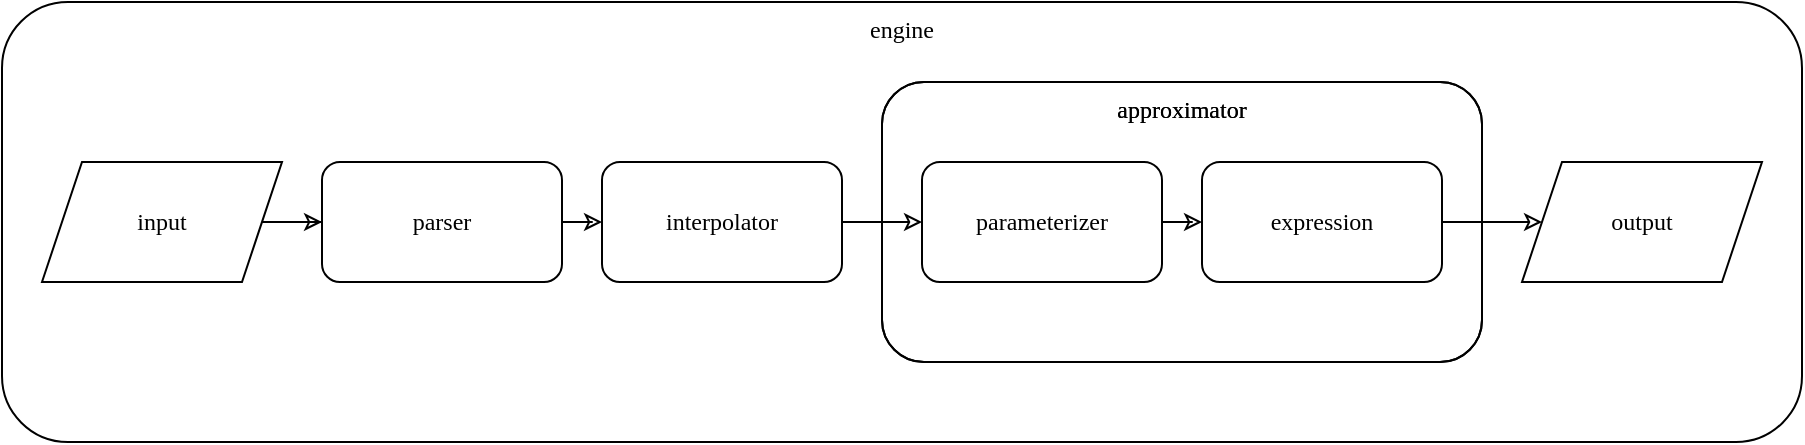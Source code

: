 <mxfile version="26.2.9">
  <diagram name="Page-1" id="W9_oqjEX3XN8SL4kZTz6">
    <mxGraphModel dx="1126" dy="669" grid="1" gridSize="10" guides="1" tooltips="1" connect="1" arrows="1" fold="1" page="1" pageScale="1" pageWidth="1169" pageHeight="827" math="0" shadow="0">
      <root>
        <mxCell id="0" />
        <mxCell id="1" parent="0" />
        <mxCell id="2fAbiAuBv8CrH87zVZGK-1" value="&lt;div&gt;engine&lt;/div&gt;&lt;div&gt;&lt;br&gt;&lt;/div&gt;" style="rounded=1;whiteSpace=wrap;html=1;fillColor=none;align=center;fontColor=light-dark(#000000,#FFFFFF);verticalAlign=top;spacingTop=0;fontFamily=Jetbrains Mono;fontSize=12;fillOpacity=0;" vertex="1" parent="1">
          <mxGeometry x="40" y="40" width="900" height="220" as="geometry" />
        </mxCell>
        <mxCell id="2fAbiAuBv8CrH87zVZGK-2" value="&lt;div&gt;approximator&lt;/div&gt;" style="rounded=1;whiteSpace=wrap;html=1;verticalAlign=top;fillColor=none;align=center;fontFamily=Jetbrains Mono;fontSize=12;fontColor=light-dark(#000000,#FFFFFF);fillOpacity=0;" vertex="1" parent="1">
          <mxGeometry x="480" y="80" width="300" height="140" as="geometry" />
        </mxCell>
        <mxCell id="2fAbiAuBv8CrH87zVZGK-3" value="&lt;div&gt;approximator&lt;/div&gt;" style="rounded=1;whiteSpace=wrap;html=1;verticalAlign=top;fillColor=none;align=center;fontFamily=Jetbrains Mono;fontSize=12;fontColor=light-dark(#000000,#FFFFFF);fillOpacity=0;" vertex="1" parent="1">
          <mxGeometry x="480" y="80" width="300" height="140" as="geometry" />
        </mxCell>
        <mxCell id="2fAbiAuBv8CrH87zVZGK-4" value="" style="edgeStyle=orthogonalEdgeStyle;rounded=1;orthogonalLoop=1;jettySize=auto;html=1;fontFamily=Jetbrains Mono;fontSize=12;fontColor=light-dark(#000000,#FFFFFF);fillOpacity=0;" edge="1" parent="1" source="2fAbiAuBv8CrH87zVZGK-5" target="2fAbiAuBv8CrH87zVZGK-7">
          <mxGeometry relative="1" as="geometry" />
        </mxCell>
        <mxCell id="2fAbiAuBv8CrH87zVZGK-5" value="&lt;div&gt;parameterizer&lt;/div&gt;" style="rounded=1;whiteSpace=wrap;html=1;fontFamily=Jetbrains Mono;fontSize=12;fontColor=light-dark(#000000,#FFFFFF);fillOpacity=0;" vertex="1" parent="1">
          <mxGeometry x="500" y="120" width="120" height="60" as="geometry" />
        </mxCell>
        <mxCell id="2fAbiAuBv8CrH87zVZGK-6" value="" style="edgeStyle=orthogonalEdgeStyle;rounded=0;orthogonalLoop=1;jettySize=auto;html=1;fontSize=12;fontColor=light-dark(#000000,#FFFFFF);fillOpacity=0;fontFamily=Jetbrains Mono;" edge="1" parent="1" source="2fAbiAuBv8CrH87zVZGK-7" target="2fAbiAuBv8CrH87zVZGK-12">
          <mxGeometry relative="1" as="geometry" />
        </mxCell>
        <mxCell id="2fAbiAuBv8CrH87zVZGK-7" value="&lt;div&gt;expression&lt;/div&gt;" style="rounded=1;whiteSpace=wrap;html=1;fontFamily=Jetbrains Mono;fontSize=12;fontColor=light-dark(#000000,#FFFFFF);fillOpacity=0;" vertex="1" parent="1">
          <mxGeometry x="640" y="120" width="120" height="60" as="geometry" />
        </mxCell>
        <mxCell id="2fAbiAuBv8CrH87zVZGK-8" value="" style="edgeStyle=orthogonalEdgeStyle;rounded=1;orthogonalLoop=1;jettySize=auto;html=1;fontFamily=Jetbrains Mono;fontSize=12;fontColor=light-dark(#000000,#FFFFFF);fillOpacity=0;" edge="1" parent="1" source="2fAbiAuBv8CrH87zVZGK-9" target="2fAbiAuBv8CrH87zVZGK-5">
          <mxGeometry relative="1" as="geometry" />
        </mxCell>
        <mxCell id="2fAbiAuBv8CrH87zVZGK-9" value="&lt;div&gt;interpolator&lt;/div&gt;" style="rounded=1;whiteSpace=wrap;html=1;fontFamily=Jetbrains Mono;fontSize=12;fontColor=light-dark(#000000,#FFFFFF);fillOpacity=0;" vertex="1" parent="1">
          <mxGeometry x="340" y="120" width="120" height="60" as="geometry" />
        </mxCell>
        <mxCell id="2fAbiAuBv8CrH87zVZGK-10" value="" style="edgeStyle=orthogonalEdgeStyle;rounded=1;orthogonalLoop=1;jettySize=auto;html=1;fontFamily=Jetbrains Mono;fontSize=12;fontColor=light-dark(#000000,#FFFFFF);fillOpacity=0;" edge="1" parent="1" source="2fAbiAuBv8CrH87zVZGK-11" target="2fAbiAuBv8CrH87zVZGK-9">
          <mxGeometry relative="1" as="geometry" />
        </mxCell>
        <mxCell id="2fAbiAuBv8CrH87zVZGK-11" value="parser" style="rounded=1;whiteSpace=wrap;html=1;fontFamily=Jetbrains Mono;fontSize=12;fontColor=light-dark(#000000,#FFFFFF);fillOpacity=0;" vertex="1" parent="1">
          <mxGeometry x="200" y="120" width="120" height="60" as="geometry" />
        </mxCell>
        <mxCell id="2fAbiAuBv8CrH87zVZGK-12" value="&lt;div&gt;output&lt;/div&gt;" style="shape=parallelogram;perimeter=parallelogramPerimeter;whiteSpace=wrap;html=1;fixedSize=1;fontSize=12;fontColor=light-dark(#000000,#FFFFFF);fillOpacity=0;fontFamily=Jetbrains Mono;" vertex="1" parent="1">
          <mxGeometry x="800" y="120" width="120" height="60" as="geometry" />
        </mxCell>
        <mxCell id="2fAbiAuBv8CrH87zVZGK-13" value="" style="edgeStyle=orthogonalEdgeStyle;rounded=0;orthogonalLoop=1;jettySize=auto;html=1;fontSize=12;fontColor=light-dark(#000000,#FFFFFF);fillOpacity=0;fontFamily=Jetbrains Mono;" edge="1" parent="1" source="2fAbiAuBv8CrH87zVZGK-14" target="2fAbiAuBv8CrH87zVZGK-11">
          <mxGeometry relative="1" as="geometry" />
        </mxCell>
        <mxCell id="2fAbiAuBv8CrH87zVZGK-14" value="input" style="shape=parallelogram;perimeter=parallelogramPerimeter;whiteSpace=wrap;html=1;fixedSize=1;fontSize=12;fontColor=light-dark(#000000,#FFFFFF);fillOpacity=0;fontFamily=Jetbrains Mono;" vertex="1" parent="1">
          <mxGeometry x="60" y="120" width="120" height="60" as="geometry" />
        </mxCell>
      </root>
    </mxGraphModel>
  </diagram>
</mxfile>
